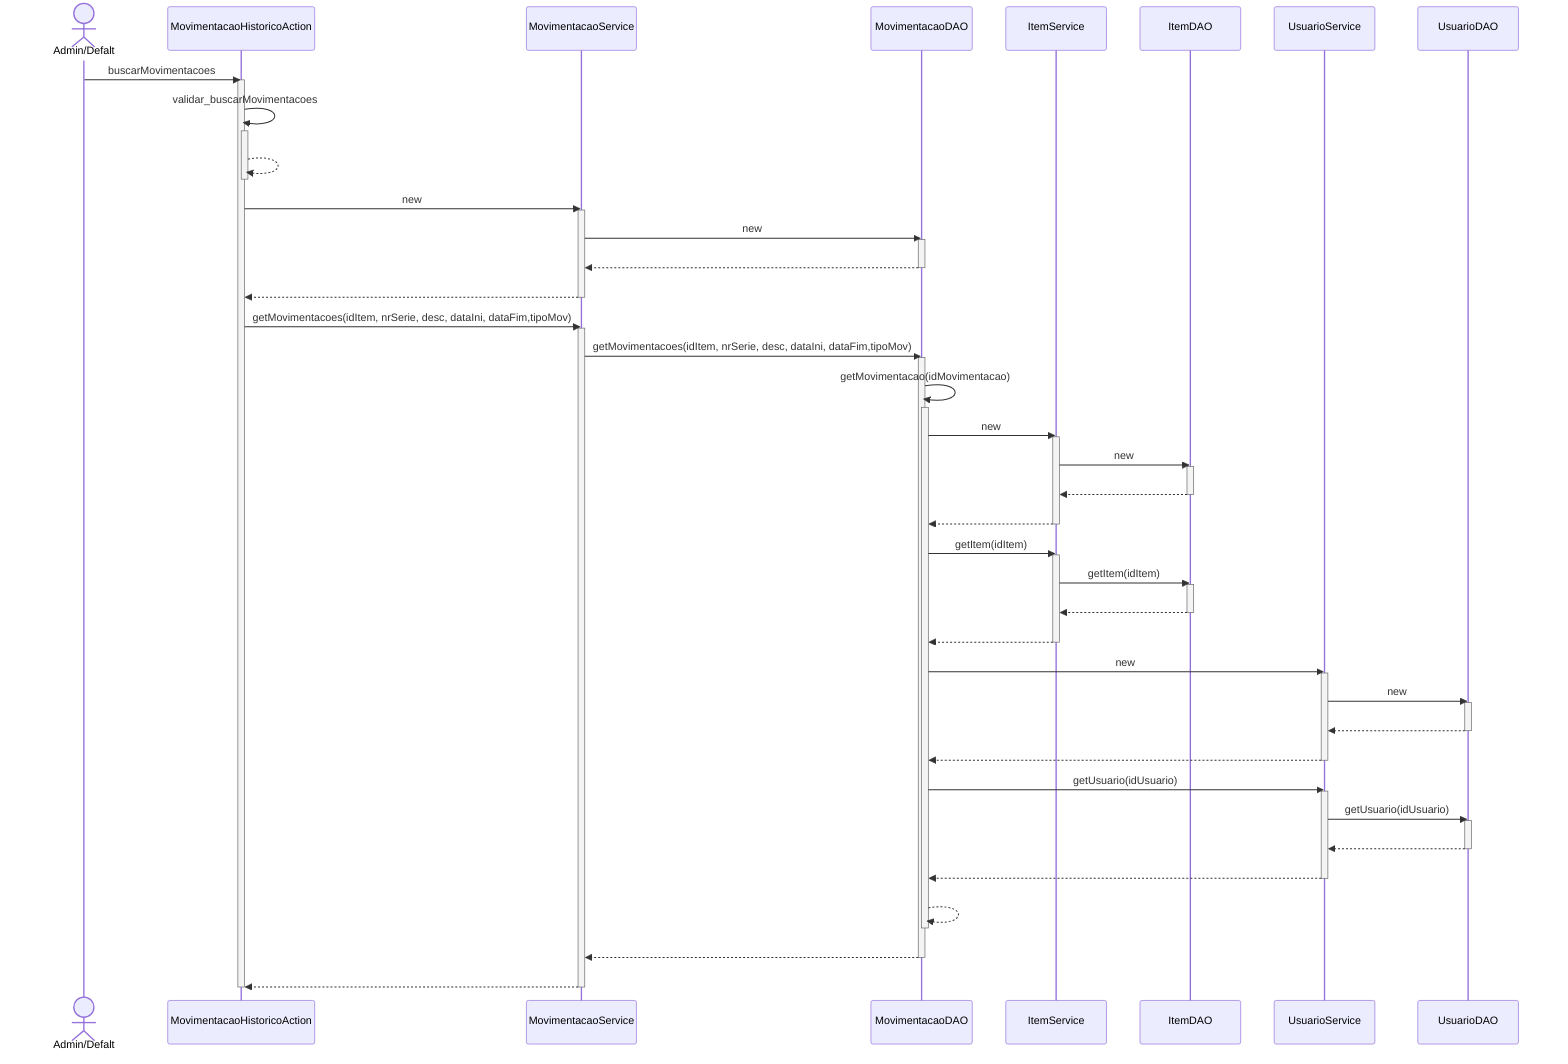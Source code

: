 sequenceDiagram
actor AD as Admin/Defalt
AD ->> MovimentacaoHistoricoAction : buscarMovimentacoes
activate MovimentacaoHistoricoAction
MovimentacaoHistoricoAction ->> MovimentacaoHistoricoAction : validar_buscarMovimentacoes
activate MovimentacaoHistoricoAction
MovimentacaoHistoricoAction -->> MovimentacaoHistoricoAction : #32; 
deactivate MovimentacaoHistoricoAction
MovimentacaoHistoricoAction ->> MovimentacaoService : new
activate MovimentacaoService
MovimentacaoService ->> MovimentacaoDAO : new
activate MovimentacaoDAO
MovimentacaoDAO -->> MovimentacaoService : #32; 
deactivate MovimentacaoDAO
MovimentacaoService -->> MovimentacaoHistoricoAction : #32; 
deactivate MovimentacaoService
MovimentacaoHistoricoAction ->> MovimentacaoService : getMovimentacoes(idItem, nrSerie, desc, dataIni, dataFim,tipoMov)
activate MovimentacaoService
MovimentacaoService ->> MovimentacaoDAO : getMovimentacoes(idItem, nrSerie, desc, dataIni, dataFim,tipoMov)
activate MovimentacaoDAO
MovimentacaoDAO ->> MovimentacaoDAO : getMovimentacao(idMovimentacao)
activate MovimentacaoDAO
MovimentacaoDAO ->> ItemService : new
activate ItemService
ItemService ->> ItemDAO : new
activate ItemDAO
ItemDAO -->> ItemService : #32; 
deactivate ItemDAO
ItemService -->> MovimentacaoDAO : #32; 
deactivate ItemService
MovimentacaoDAO ->> ItemService : getItem(idItem)
activate ItemService
ItemService ->> ItemDAO : getItem(idItem)
activate ItemDAO
ItemDAO -->> ItemService : #32; 
deactivate ItemDAO
ItemService -->> MovimentacaoDAO : #32; 
deactivate ItemService
MovimentacaoDAO ->> UsuarioService : new
activate UsuarioService
UsuarioService ->> UsuarioDAO : new
activate UsuarioDAO
UsuarioDAO -->> UsuarioService : #32; 
deactivate UsuarioDAO
UsuarioService -->> MovimentacaoDAO : #32; 
deactivate UsuarioService
MovimentacaoDAO ->> UsuarioService : getUsuario(idUsuario)
activate UsuarioService
UsuarioService ->> UsuarioDAO : getUsuario(idUsuario)
activate UsuarioDAO
UsuarioDAO -->> UsuarioService : #32; 
deactivate UsuarioDAO
UsuarioService -->> MovimentacaoDAO : #32; 
deactivate UsuarioService
MovimentacaoDAO -->> MovimentacaoDAO : #32; 
deactivate MovimentacaoDAO
MovimentacaoDAO -->> MovimentacaoService : #32; 
deactivate MovimentacaoDAO
MovimentacaoService -->> MovimentacaoHistoricoAction : #32; 
deactivate MovimentacaoService
deactivate MovimentacaoHistoricoAction